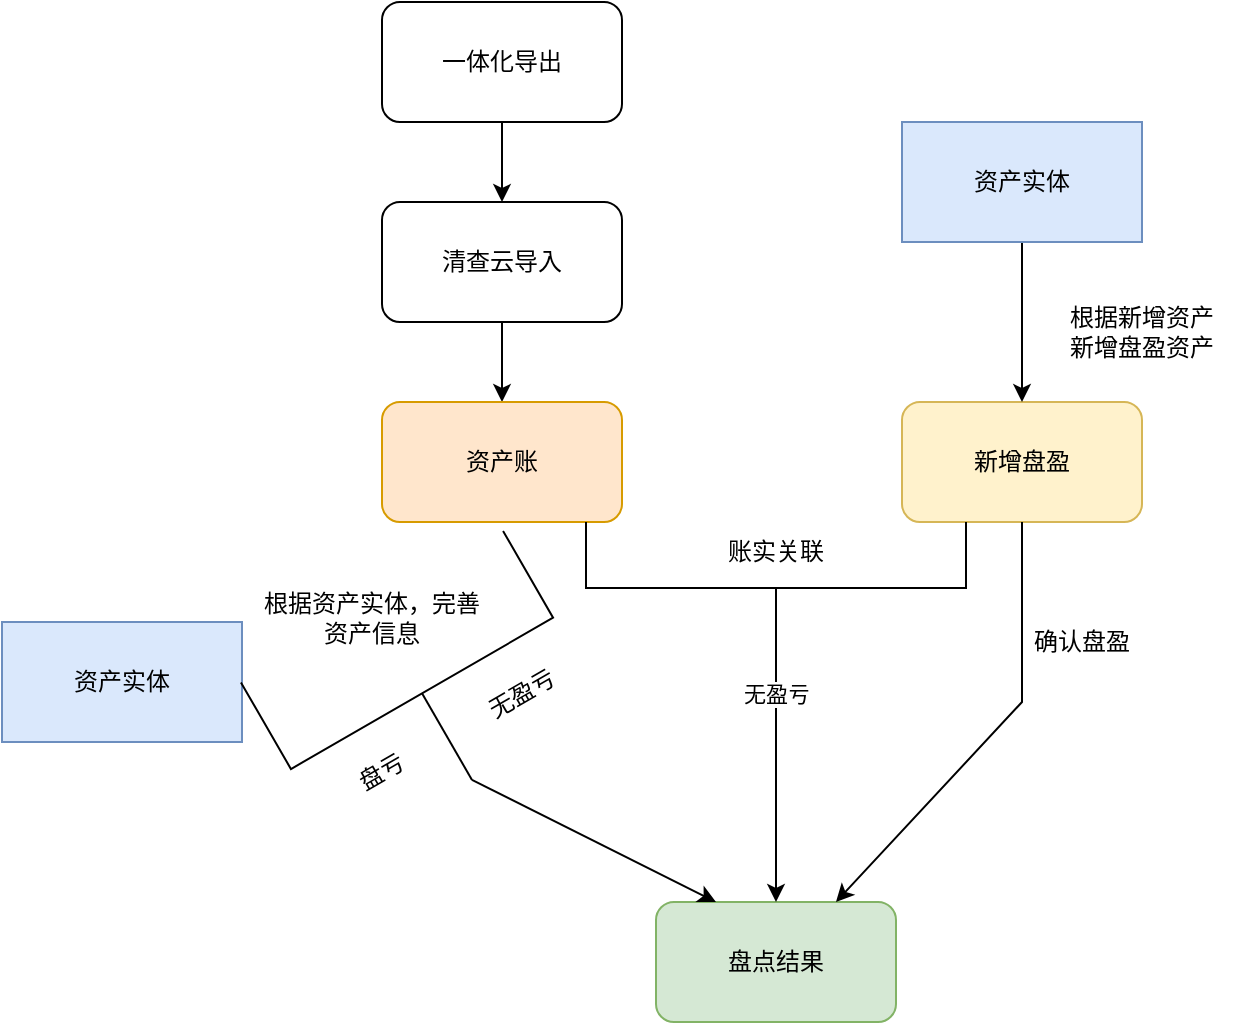 <mxfile version="24.4.10" type="github">
  <diagram name="第 1 页" id="4hvzXNgmry64YYaN-glw">
    <mxGraphModel dx="1386" dy="751" grid="0" gridSize="10" guides="1" tooltips="1" connect="1" arrows="1" fold="1" page="0" pageScale="1" pageWidth="827" pageHeight="1169" math="0" shadow="0">
      <root>
        <mxCell id="0" />
        <mxCell id="1" parent="0" />
        <mxCell id="6xU7i69Siu9_VAtx5HpP-30" style="edgeStyle=orthogonalEdgeStyle;rounded=0;orthogonalLoop=1;jettySize=auto;html=1;exitX=0.5;exitY=1;exitDx=0;exitDy=0;" edge="1" parent="1" source="6xU7i69Siu9_VAtx5HpP-1" target="6xU7i69Siu9_VAtx5HpP-2">
          <mxGeometry relative="1" as="geometry" />
        </mxCell>
        <mxCell id="6xU7i69Siu9_VAtx5HpP-1" value="一体化导出" style="rounded=1;whiteSpace=wrap;html=1;" vertex="1" parent="1">
          <mxGeometry x="250" y="150" width="120" height="60" as="geometry" />
        </mxCell>
        <mxCell id="6xU7i69Siu9_VAtx5HpP-31" style="edgeStyle=orthogonalEdgeStyle;rounded=0;orthogonalLoop=1;jettySize=auto;html=1;exitX=0.5;exitY=1;exitDx=0;exitDy=0;" edge="1" parent="1" source="6xU7i69Siu9_VAtx5HpP-2" target="6xU7i69Siu9_VAtx5HpP-3">
          <mxGeometry relative="1" as="geometry" />
        </mxCell>
        <mxCell id="6xU7i69Siu9_VAtx5HpP-2" value="清查云导入" style="rounded=1;whiteSpace=wrap;html=1;" vertex="1" parent="1">
          <mxGeometry x="250" y="250" width="120" height="60" as="geometry" />
        </mxCell>
        <mxCell id="6xU7i69Siu9_VAtx5HpP-3" value="资产账" style="rounded=1;whiteSpace=wrap;html=1;fillColor=#ffe6cc;strokeColor=#d79b00;" vertex="1" parent="1">
          <mxGeometry x="250" y="350" width="120" height="60" as="geometry" />
        </mxCell>
        <mxCell id="6xU7i69Siu9_VAtx5HpP-4" value="新增盘盈" style="rounded=1;whiteSpace=wrap;html=1;fillColor=#fff2cc;strokeColor=#d6b656;" vertex="1" parent="1">
          <mxGeometry x="510" y="350" width="120" height="60" as="geometry" />
        </mxCell>
        <mxCell id="6xU7i69Siu9_VAtx5HpP-5" value="资产实体" style="rounded=0;whiteSpace=wrap;html=1;fillColor=#dae8fc;strokeColor=#6c8ebf;" vertex="1" parent="1">
          <mxGeometry x="60" y="460" width="120" height="60" as="geometry" />
        </mxCell>
        <mxCell id="6xU7i69Siu9_VAtx5HpP-13" style="edgeStyle=orthogonalEdgeStyle;rounded=0;orthogonalLoop=1;jettySize=auto;html=1;exitX=0.5;exitY=1;exitDx=0;exitDy=0;entryX=0.5;entryY=0;entryDx=0;entryDy=0;" edge="1" parent="1" source="6xU7i69Siu9_VAtx5HpP-6" target="6xU7i69Siu9_VAtx5HpP-4">
          <mxGeometry relative="1" as="geometry" />
        </mxCell>
        <mxCell id="6xU7i69Siu9_VAtx5HpP-6" value="资产实体" style="rounded=0;whiteSpace=wrap;html=1;fillColor=#dae8fc;strokeColor=#6c8ebf;" vertex="1" parent="1">
          <mxGeometry x="510" y="210" width="120" height="60" as="geometry" />
        </mxCell>
        <mxCell id="6xU7i69Siu9_VAtx5HpP-7" value="盘点结果" style="rounded=1;whiteSpace=wrap;html=1;fillColor=#d5e8d4;strokeColor=#82b366;" vertex="1" parent="1">
          <mxGeometry x="387" y="600" width="120" height="60" as="geometry" />
        </mxCell>
        <mxCell id="6xU7i69Siu9_VAtx5HpP-12" value="根据资产实体，完善资产信息" style="text;html=1;align=center;verticalAlign=middle;whiteSpace=wrap;rounded=0;" vertex="1" parent="1">
          <mxGeometry x="190" y="430" width="110" height="55" as="geometry" />
        </mxCell>
        <mxCell id="6xU7i69Siu9_VAtx5HpP-14" value="根据新增资产&lt;br&gt;新增盘盈资产" style="text;html=1;align=center;verticalAlign=middle;whiteSpace=wrap;rounded=0;" vertex="1" parent="1">
          <mxGeometry x="580" y="300" width="100" height="30" as="geometry" />
        </mxCell>
        <mxCell id="6xU7i69Siu9_VAtx5HpP-16" value="" style="endArrow=classic;html=1;rounded=0;exitX=0.5;exitY=1;exitDx=0;exitDy=0;entryX=0.75;entryY=0;entryDx=0;entryDy=0;" edge="1" parent="1" source="6xU7i69Siu9_VAtx5HpP-4" target="6xU7i69Siu9_VAtx5HpP-7">
          <mxGeometry width="50" height="50" relative="1" as="geometry">
            <mxPoint x="540" y="460" as="sourcePoint" />
            <mxPoint x="590" y="410" as="targetPoint" />
            <Array as="points">
              <mxPoint x="570" y="500" />
            </Array>
          </mxGeometry>
        </mxCell>
        <mxCell id="6xU7i69Siu9_VAtx5HpP-18" value="确认盘盈" style="text;html=1;align=center;verticalAlign=middle;whiteSpace=wrap;rounded=0;" vertex="1" parent="1">
          <mxGeometry x="570" y="455" width="60" height="30" as="geometry" />
        </mxCell>
        <mxCell id="6xU7i69Siu9_VAtx5HpP-19" value="" style="strokeWidth=1;html=1;shape=mxgraph.flowchart.annotation_2;align=left;labelPosition=right;pointerEvents=1;rotation=-120;" vertex="1" parent="1">
          <mxGeometry x="220" y="420" width="100" height="151.34" as="geometry" />
        </mxCell>
        <mxCell id="6xU7i69Siu9_VAtx5HpP-21" value="" style="endArrow=classic;html=1;rounded=0;exitX=0;exitY=0.5;exitDx=0;exitDy=0;exitPerimeter=0;entryX=0.25;entryY=0;entryDx=0;entryDy=0;" edge="1" parent="1" source="6xU7i69Siu9_VAtx5HpP-19" target="6xU7i69Siu9_VAtx5HpP-7">
          <mxGeometry width="50" height="50" relative="1" as="geometry">
            <mxPoint x="270" y="670" as="sourcePoint" />
            <mxPoint x="320" y="620" as="targetPoint" />
          </mxGeometry>
        </mxCell>
        <mxCell id="6xU7i69Siu9_VAtx5HpP-24" style="edgeStyle=orthogonalEdgeStyle;rounded=0;orthogonalLoop=1;jettySize=auto;html=1;exitX=0;exitY=0.5;exitDx=0;exitDy=0;exitPerimeter=0;" edge="1" parent="1" source="6xU7i69Siu9_VAtx5HpP-22" target="6xU7i69Siu9_VAtx5HpP-7">
          <mxGeometry relative="1" as="geometry" />
        </mxCell>
        <mxCell id="6xU7i69Siu9_VAtx5HpP-25" value="无盈亏" style="edgeLabel;html=1;align=center;verticalAlign=middle;resizable=0;points=[];" vertex="1" connectable="0" parent="6xU7i69Siu9_VAtx5HpP-24">
          <mxGeometry x="-0.677" relative="1" as="geometry">
            <mxPoint as="offset" />
          </mxGeometry>
        </mxCell>
        <mxCell id="6xU7i69Siu9_VAtx5HpP-22" value="" style="strokeWidth=1;html=1;shape=mxgraph.flowchart.annotation_2;align=left;labelPosition=right;pointerEvents=1;rotation=-90;" vertex="1" parent="1">
          <mxGeometry x="414" y="348" width="66" height="190" as="geometry" />
        </mxCell>
        <mxCell id="6xU7i69Siu9_VAtx5HpP-23" value="账实关联" style="text;html=1;align=center;verticalAlign=middle;whiteSpace=wrap;rounded=0;" vertex="1" parent="1">
          <mxGeometry x="417" y="410" width="60" height="30" as="geometry" />
        </mxCell>
        <mxCell id="6xU7i69Siu9_VAtx5HpP-26" value="盘亏" style="text;html=1;align=center;verticalAlign=middle;whiteSpace=wrap;rounded=0;rotation=-30;" vertex="1" parent="1">
          <mxGeometry x="220" y="520" width="60" height="30" as="geometry" />
        </mxCell>
        <mxCell id="6xU7i69Siu9_VAtx5HpP-29" value="无盈亏" style="text;html=1;align=center;verticalAlign=middle;whiteSpace=wrap;rounded=0;rotation=-30;" vertex="1" parent="1">
          <mxGeometry x="290" y="480.67" width="60" height="30" as="geometry" />
        </mxCell>
      </root>
    </mxGraphModel>
  </diagram>
</mxfile>
